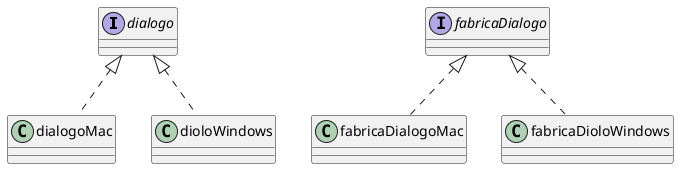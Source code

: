 @startuml
interface dialogo{}

class dialogoMac implements  dialogo{}

class dioloWindows implements  dialogo{}

interface fabricaDialogo{}

class fabricaDialogoMac implements  fabricaDialogo{}

class fabricaDioloWindows implements  fabricaDialogo{}
@enduml

https://www.plantuml.com/plantuml/svg/SoWkIImgAStDuShCAqajIajCJbL8oKpCoK_FhwxbuahEIImkXWdu9YOhPEOMvAJcfkQL52jWKvUVan-UcPUINrwCIoN2chJ4fABCv4GND5FWubWj9QmBuGJy-XnIyrA0_WO0
